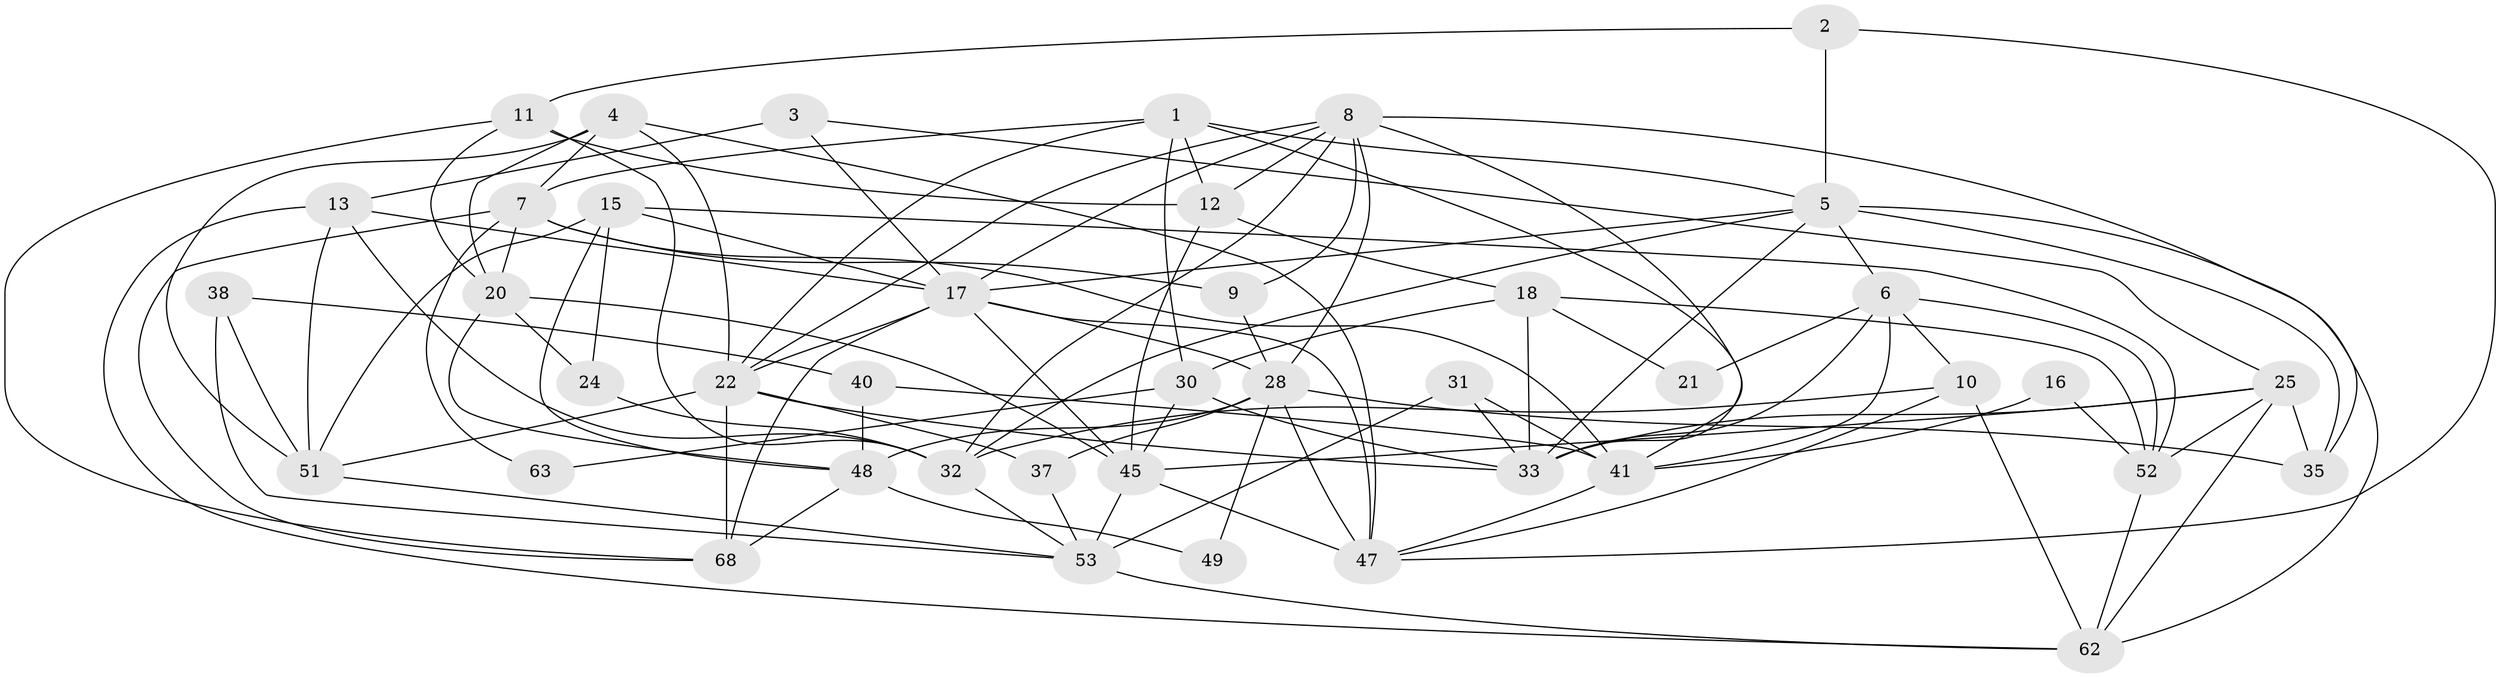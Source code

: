 // Generated by graph-tools (version 1.1) at 2025/23/03/03/25 07:23:58]
// undirected, 42 vertices, 110 edges
graph export_dot {
graph [start="1"]
  node [color=gray90,style=filled];
  1 [super="+29"];
  2;
  3;
  4 [super="+64"];
  5 [super="+14"];
  6 [super="+27"];
  7 [super="+44"];
  8 [super="+61"];
  9 [super="+46"];
  10 [super="+26"];
  11 [super="+19"];
  12 [super="+39"];
  13 [super="+43"];
  15;
  16;
  17 [super="+65"];
  18 [super="+23"];
  20 [super="+42"];
  21;
  22 [super="+57"];
  24;
  25 [super="+36"];
  28 [super="+34"];
  30 [super="+59"];
  31;
  32 [super="+54"];
  33 [super="+56"];
  35;
  37;
  38;
  40 [super="+67"];
  41 [super="+69"];
  45 [super="+66"];
  47 [super="+60"];
  48 [super="+50"];
  49;
  51 [super="+58"];
  52 [super="+55"];
  53 [super="+71"];
  62 [super="+70"];
  63;
  68;
  1 -- 30;
  1 -- 41;
  1 -- 22;
  1 -- 7;
  1 -- 5;
  1 -- 12;
  2 -- 5;
  2 -- 47;
  2 -- 11;
  3 -- 25;
  3 -- 17;
  3 -- 13;
  4 -- 7;
  4 -- 47;
  4 -- 51;
  4 -- 22;
  4 -- 20;
  5 -- 33;
  5 -- 17;
  5 -- 35;
  5 -- 6;
  5 -- 62;
  5 -- 32;
  6 -- 33;
  6 -- 21;
  6 -- 52;
  6 -- 41;
  6 -- 10;
  7 -- 9;
  7 -- 63;
  7 -- 68;
  7 -- 41;
  7 -- 20;
  8 -- 33;
  8 -- 35;
  8 -- 9;
  8 -- 12;
  8 -- 17;
  8 -- 28;
  8 -- 22;
  8 -- 32;
  9 -- 28;
  10 -- 62;
  10 -- 47;
  10 -- 32;
  11 -- 12;
  11 -- 68;
  11 -- 32;
  11 -- 20;
  12 -- 45;
  12 -- 18;
  13 -- 62;
  13 -- 17;
  13 -- 51;
  13 -- 32;
  15 -- 24;
  15 -- 48;
  15 -- 52;
  15 -- 17;
  15 -- 51;
  16 -- 41;
  16 -- 52;
  17 -- 68;
  17 -- 22;
  17 -- 47;
  17 -- 45;
  17 -- 28;
  18 -- 30;
  18 -- 21;
  18 -- 33;
  18 -- 52;
  20 -- 24;
  20 -- 48;
  20 -- 45;
  22 -- 68;
  22 -- 51;
  22 -- 33;
  22 -- 37;
  24 -- 32;
  25 -- 62;
  25 -- 33;
  25 -- 35;
  25 -- 52;
  25 -- 45;
  28 -- 35;
  28 -- 47 [weight=2];
  28 -- 48;
  28 -- 49;
  28 -- 37;
  30 -- 63;
  30 -- 33;
  30 -- 45;
  31 -- 53 [weight=2];
  31 -- 41;
  31 -- 33;
  32 -- 53;
  37 -- 53;
  38 -- 51;
  38 -- 40;
  38 -- 53;
  40 -- 48;
  40 -- 41;
  41 -- 47;
  45 -- 47;
  45 -- 53;
  48 -- 49;
  48 -- 68;
  51 -- 53;
  52 -- 62;
  53 -- 62;
}
